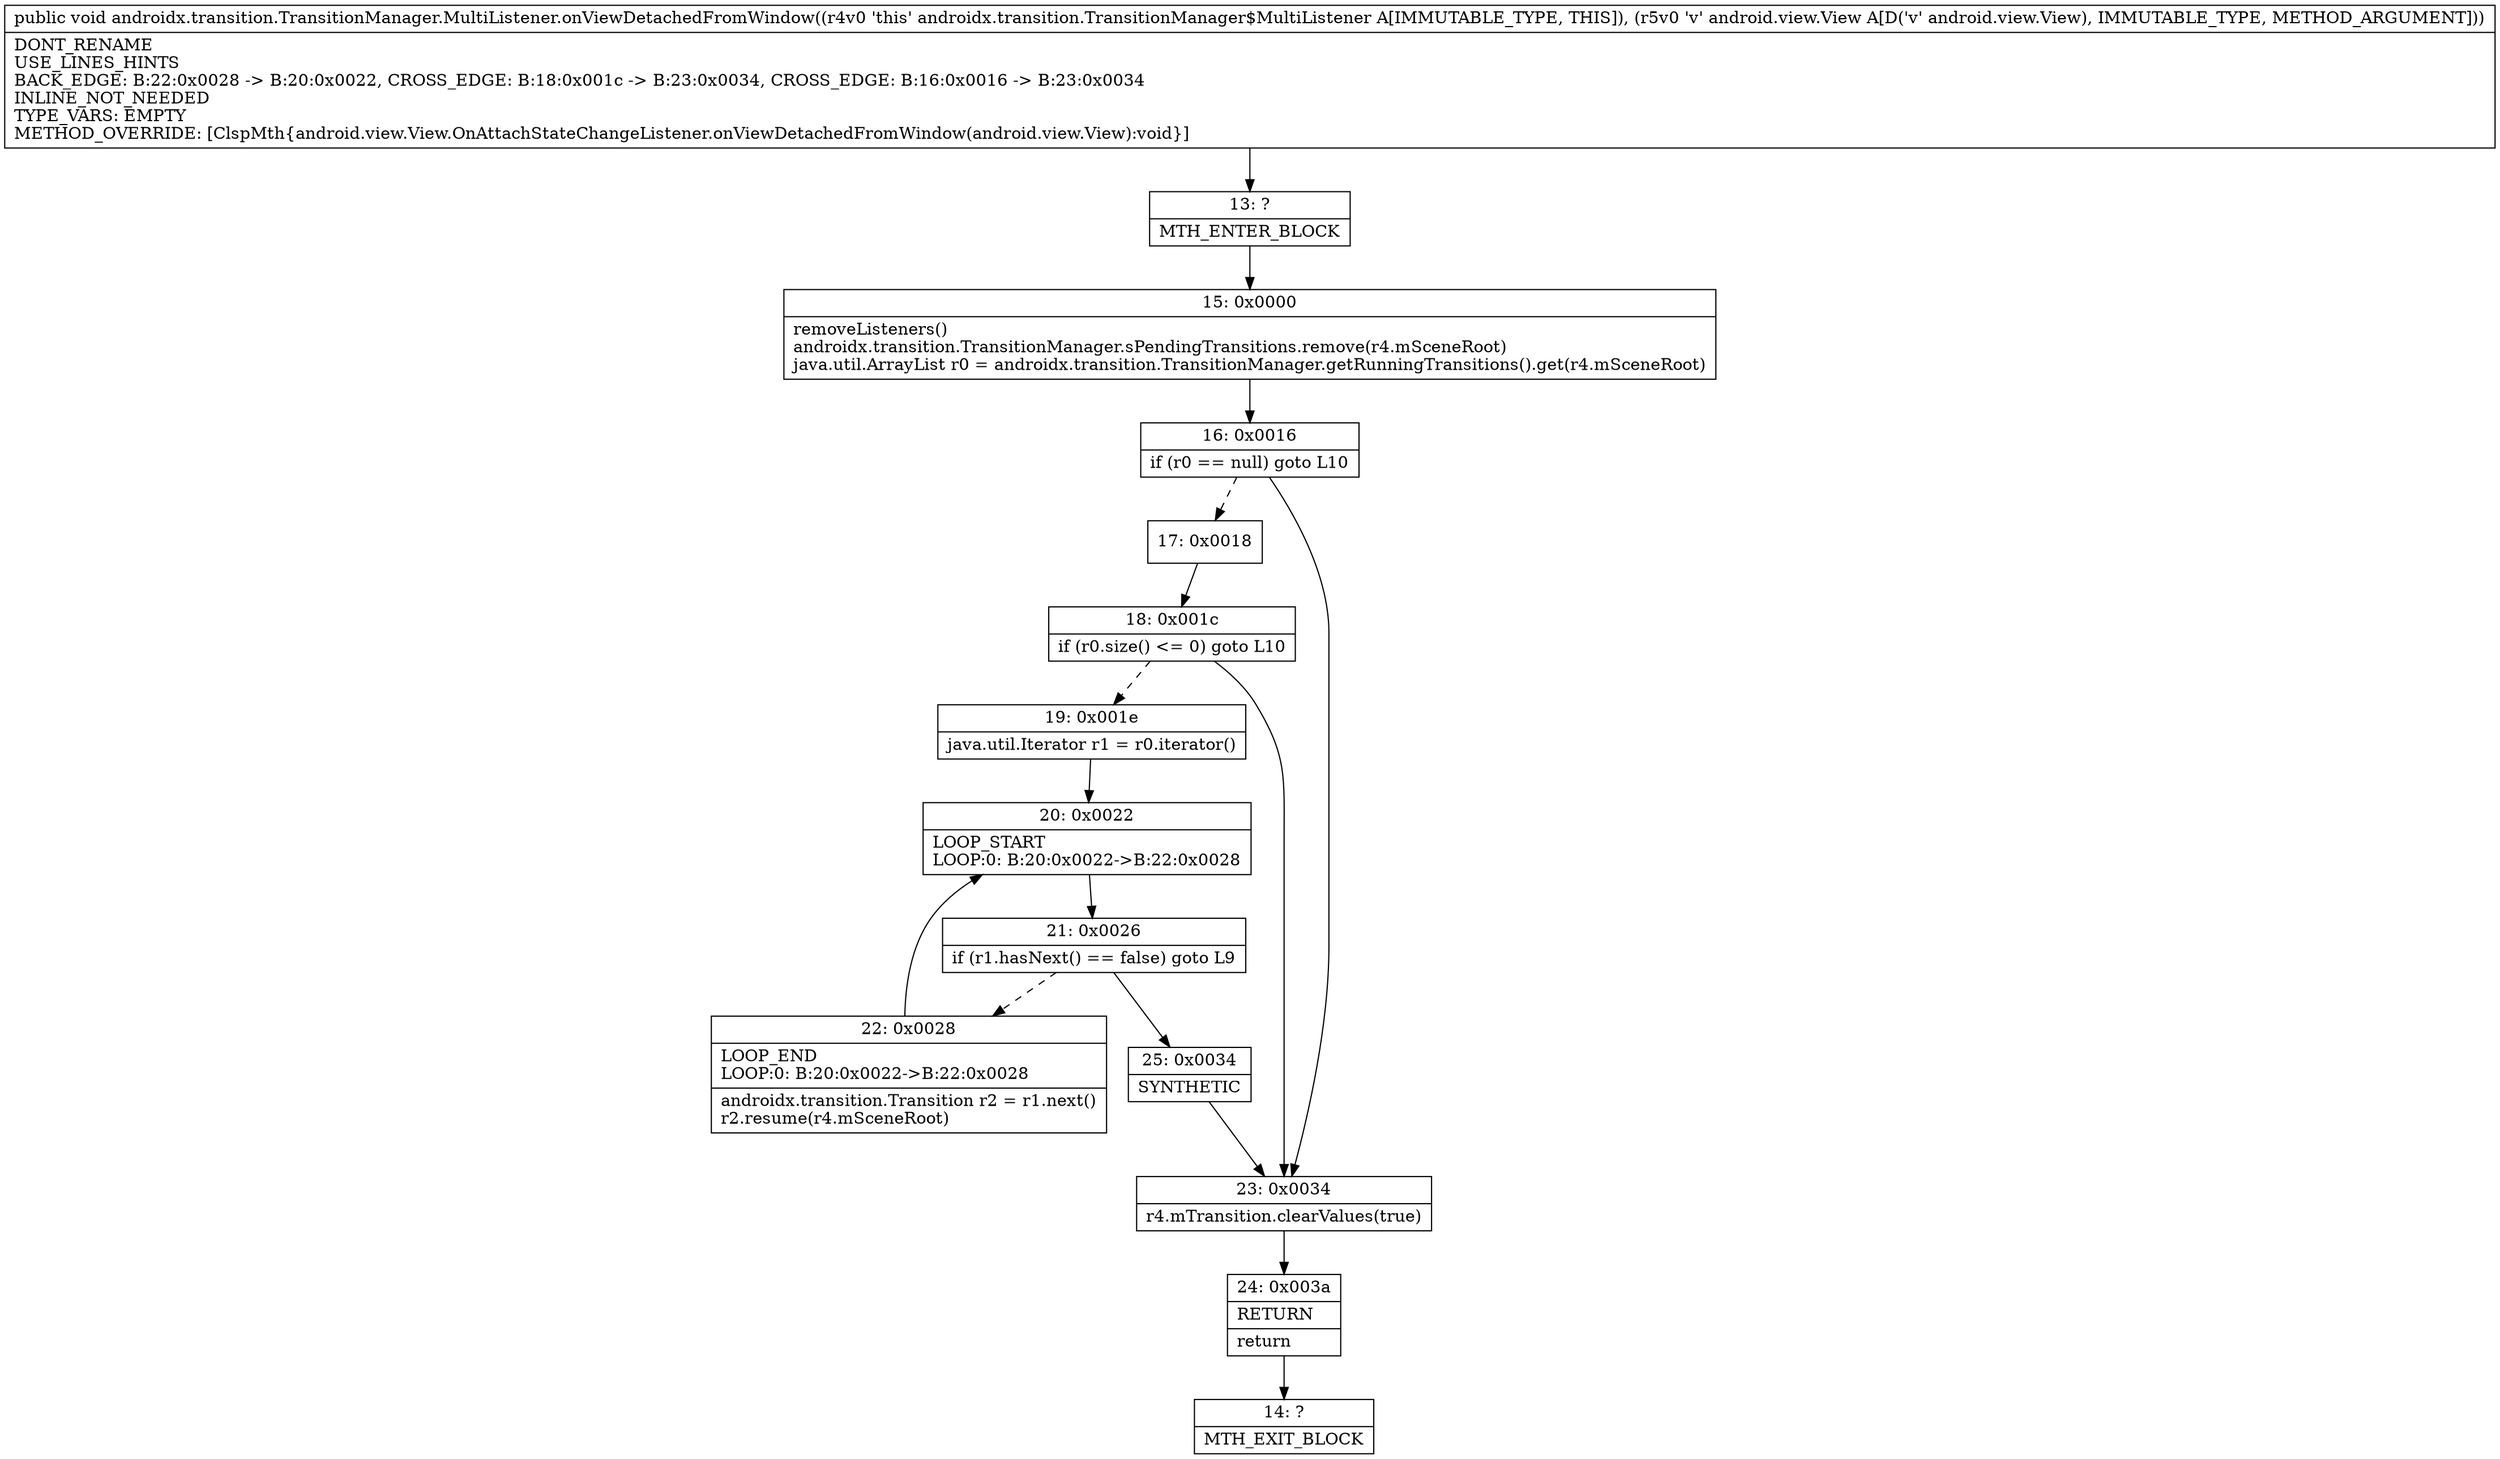 digraph "CFG forandroidx.transition.TransitionManager.MultiListener.onViewDetachedFromWindow(Landroid\/view\/View;)V" {
Node_13 [shape=record,label="{13\:\ ?|MTH_ENTER_BLOCK\l}"];
Node_15 [shape=record,label="{15\:\ 0x0000|removeListeners()\landroidx.transition.TransitionManager.sPendingTransitions.remove(r4.mSceneRoot)\ljava.util.ArrayList r0 = androidx.transition.TransitionManager.getRunningTransitions().get(r4.mSceneRoot)\l}"];
Node_16 [shape=record,label="{16\:\ 0x0016|if (r0 == null) goto L10\l}"];
Node_17 [shape=record,label="{17\:\ 0x0018}"];
Node_18 [shape=record,label="{18\:\ 0x001c|if (r0.size() \<= 0) goto L10\l}"];
Node_19 [shape=record,label="{19\:\ 0x001e|java.util.Iterator r1 = r0.iterator()\l}"];
Node_20 [shape=record,label="{20\:\ 0x0022|LOOP_START\lLOOP:0: B:20:0x0022\-\>B:22:0x0028\l}"];
Node_21 [shape=record,label="{21\:\ 0x0026|if (r1.hasNext() == false) goto L9\l}"];
Node_22 [shape=record,label="{22\:\ 0x0028|LOOP_END\lLOOP:0: B:20:0x0022\-\>B:22:0x0028\l|androidx.transition.Transition r2 = r1.next()\lr2.resume(r4.mSceneRoot)\l}"];
Node_25 [shape=record,label="{25\:\ 0x0034|SYNTHETIC\l}"];
Node_23 [shape=record,label="{23\:\ 0x0034|r4.mTransition.clearValues(true)\l}"];
Node_24 [shape=record,label="{24\:\ 0x003a|RETURN\l|return\l}"];
Node_14 [shape=record,label="{14\:\ ?|MTH_EXIT_BLOCK\l}"];
MethodNode[shape=record,label="{public void androidx.transition.TransitionManager.MultiListener.onViewDetachedFromWindow((r4v0 'this' androidx.transition.TransitionManager$MultiListener A[IMMUTABLE_TYPE, THIS]), (r5v0 'v' android.view.View A[D('v' android.view.View), IMMUTABLE_TYPE, METHOD_ARGUMENT]))  | DONT_RENAME\lUSE_LINES_HINTS\lBACK_EDGE: B:22:0x0028 \-\> B:20:0x0022, CROSS_EDGE: B:18:0x001c \-\> B:23:0x0034, CROSS_EDGE: B:16:0x0016 \-\> B:23:0x0034\lINLINE_NOT_NEEDED\lTYPE_VARS: EMPTY\lMETHOD_OVERRIDE: [ClspMth\{android.view.View.OnAttachStateChangeListener.onViewDetachedFromWindow(android.view.View):void\}]\l}"];
MethodNode -> Node_13;Node_13 -> Node_15;
Node_15 -> Node_16;
Node_16 -> Node_17[style=dashed];
Node_16 -> Node_23;
Node_17 -> Node_18;
Node_18 -> Node_19[style=dashed];
Node_18 -> Node_23;
Node_19 -> Node_20;
Node_20 -> Node_21;
Node_21 -> Node_22[style=dashed];
Node_21 -> Node_25;
Node_22 -> Node_20;
Node_25 -> Node_23;
Node_23 -> Node_24;
Node_24 -> Node_14;
}

